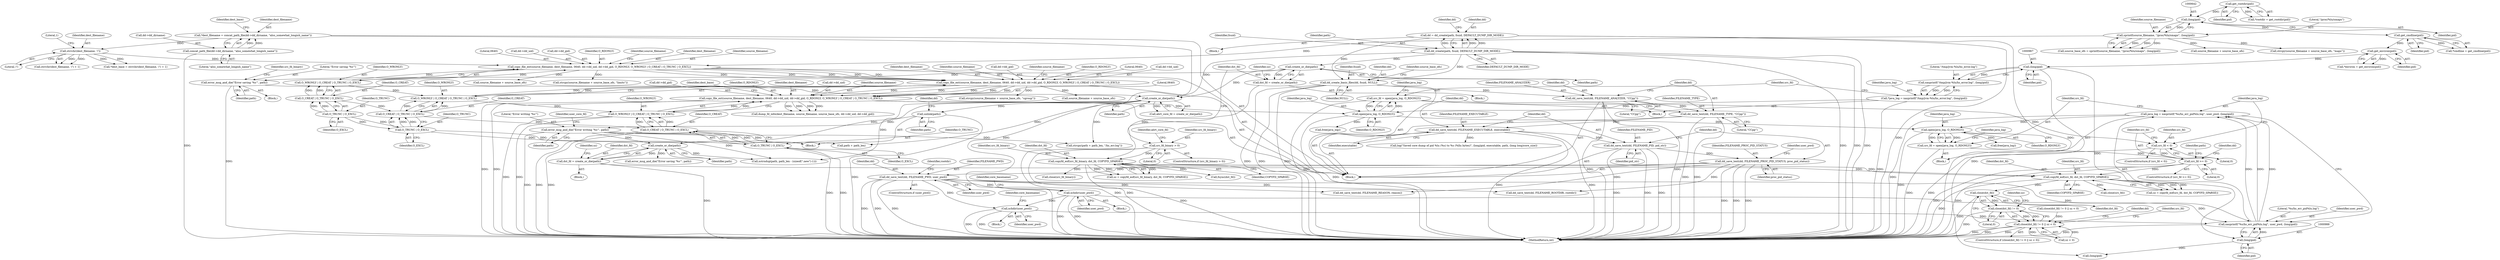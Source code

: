 digraph "0_abrt_4f2c1ddd3e3b81d2d5146b883115371f1cada9f9@API" {
"1001022" [label="(Call,close(dst_fd))"];
"1001015" [label="(Call,copyfd_eof(src_fd, dst_fd, COPYFD_SPARSE))"];
"1000998" [label="(Call,src_fd >= 0)"];
"1000978" [label="(Call,src_fd < 0)"];
"1000970" [label="(Call,src_fd = open(java_log, O_RDONLY))"];
"1000972" [label="(Call,open(java_log, O_RDONLY))"];
"1000962" [label="(Call,*java_log = xasprintf(\"/tmp/jvm-%lu/hs_error.log\", (long)pid))"];
"1000964" [label="(Call,xasprintf(\"/tmp/jvm-%lu/hs_error.log\", (long)pid))"];
"1000966" [label="(Call,(long)pid)"];
"1000822" [label="(Call,get_environ(pid))"];
"1000815" [label="(Call,get_cmdline(pid))"];
"1000641" [label="(Call,(long)pid)"];
"1000628" [label="(Call,get_rootdir(pid))"];
"1000724" [label="(Call,copy_file_ext(source_filename, dest_filename, 0640, dd->dd_uid, dd->dd_gid, O_RDONLY, O_WRONLY | O_CREAT | O_TRUNC | O_EXCL))"];
"1000698" [label="(Call,copy_file_ext(source_filename, dest_filename, 0640, dd->dd_uid, dd->dd_gid, O_RDONLY, O_WRONLY | O_CREAT | O_TRUNC | O_EXCL))"];
"1000672" [label="(Call,copy_file_ext(source_filename, dest_filename, 0640, dd->dd_uid, dd->dd_gid, O_RDONLY, O_WRONLY | O_CREAT | O_TRUNC | O_EXCL))"];
"1000638" [label="(Call,sprintf(source_filename, \"/proc/%lu/smaps\", (long)pid))"];
"1000660" [label="(Call,strrchr(dest_filename, '/'))"];
"1000649" [label="(Call,*dest_filename = concat_path_file(dd->dd_dirname, \"also_somewhat_longish_name\"))"];
"1000651" [label="(Call,concat_path_file(dd->dd_dirname, \"also_somewhat_longish_name\"))"];
"1000683" [label="(Call,O_WRONLY | O_CREAT | O_TRUNC | O_EXCL)"];
"1000685" [label="(Call,O_CREAT | O_TRUNC | O_EXCL)"];
"1000687" [label="(Call,O_TRUNC | O_EXCL)"];
"1000709" [label="(Call,O_WRONLY | O_CREAT | O_TRUNC | O_EXCL)"];
"1000711" [label="(Call,O_CREAT | O_TRUNC | O_EXCL)"];
"1000713" [label="(Call,O_TRUNC | O_EXCL)"];
"1000735" [label="(Call,O_WRONLY | O_CREAT | O_TRUNC | O_EXCL)"];
"1000737" [label="(Call,O_CREAT | O_TRUNC | O_EXCL)"];
"1000739" [label="(Call,O_TRUNC | O_EXCL)"];
"1000990" [label="(Call,src_fd = open(java_log, O_RDONLY))"];
"1000992" [label="(Call,open(java_log, O_RDONLY))"];
"1000982" [label="(Call,java_log = xasprintf(\"%s/hs_err_pid%lu.log\", user_pwd, (long)pid))"];
"1000984" [label="(Call,xasprintf(\"%s/hs_err_pid%lu.log\", user_pwd, (long)pid))"];
"1000779" [label="(Call,dd_save_text(dd, FILENAME_PWD, user_pwd))"];
"1000773" [label="(Call,dd_save_text(dd, FILENAME_PROC_PID_STATUS, proc_pid_status))"];
"1000769" [label="(Call,dd_save_text(dd, FILENAME_PID, pid_str))"];
"1000765" [label="(Call,dd_save_text(dd, FILENAME_EXECUTABLE, executable))"];
"1000761" [label="(Call,dd_save_text(dd, FILENAME_TYPE, \"CCpp\"))"];
"1000757" [label="(Call,dd_save_text(dd, FILENAME_ANALYZER, \"CCpp\"))"];
"1000630" [label="(Call,dd_create_basic_files(dd, fsuid, NULL))"];
"1000616" [label="(Call,dd = dd_create(path, fsuid, DEFAULT_DUMP_DIR_MODE))"];
"1000618" [label="(Call,dd_create(path, fsuid, DEFAULT_DUMP_DIR_MODE))"];
"1000926" [label="(Call,xchdir(user_pwd))"];
"1000956" [label="(Call,xchdir(user_pwd))"];
"1000987" [label="(Call,(long)pid)"];
"1001008" [label="(Call,dst_fd = create_or_die(path))"];
"1001010" [label="(Call,create_or_die(path))"];
"1000892" [label="(Call,create_or_die(path))"];
"1000884" [label="(Call,error_msg_and_die(\"Error saving '%s'\", path))"];
"1000858" [label="(Call,create_or_die(path))"];
"1000930" [label="(Call,error_msg_and_die(\"Error writing '%s'\", path))"];
"1000917" [label="(Call,unlink(path))"];
"1000863" [label="(Call,copyfd_eof(src_fd_binary, dst_fd, COPYFD_SPARSE))"];
"1000851" [label="(Call,src_fd_binary > 0)"];
"1000856" [label="(Call,dst_fd = create_or_die(path))"];
"1001021" [label="(Call,close(dst_fd) != 0)"];
"1001020" [label="(Call,close(dst_fd) != 0 || sz < 0)"];
"1000629" [label="(Identifier,pid)"];
"1000890" [label="(Call,abrt_core_fd = create_or_die(path))"];
"1000660" [label="(Call,strrchr(dest_filename, '/'))"];
"1000870" [label="(Call,fsync(dst_fd))"];
"1001013" [label="(Call,sz = copyfd_eof(src_fd, dst_fd, COPYFD_SPARSE))"];
"1001017" [label="(Identifier,dst_fd)"];
"1000858" [label="(Call,create_or_die(path))"];
"1000651" [label="(Call,concat_path_file(dd->dd_dirname, \"also_somewhat_longish_name\"))"];
"1000926" [label="(Call,xchdir(user_pwd))"];
"1000727" [label="(Literal,0640)"];
"1000745" [label="(Call,dump_fd_info(dest_filename, source_filename, source_base_ofs, dd->dd_uid, dd->dd_gid))"];
"1001031" [label="(Call,error_msg_and_die(\"Error saving '%s'\", path))"];
"1000959" [label="(Identifier,core_basename)"];
"1000623" [label="(Identifier,dd)"];
"1000768" [label="(Identifier,executable)"];
"1000685" [label="(Call,O_CREAT | O_TRUNC | O_EXCL)"];
"1000881" [label="(Block,)"];
"1000663" [label="(Literal,1)"];
"1000780" [label="(Identifier,dd)"];
"1000806" [label="(Call,dd_save_text(dd, FILENAME_REASON, reason))"];
"1000757" [label="(Call,dd_save_text(dd, FILENAME_ANALYZER, \"CCpp\"))"];
"1000760" [label="(Literal,\"CCpp\")"];
"1000931" [label="(Literal,\"Error writing '%s'\")"];
"1000963" [label="(Identifier,java_log)"];
"1000731" [label="(Call,dd->dd_gid)"];
"1000970" [label="(Call,src_fd = open(java_log, O_RDONLY))"];
"1000630" [label="(Call,dd_create_basic_files(dd, fsuid, NULL))"];
"1000738" [label="(Identifier,O_CREAT)"];
"1000956" [label="(Call,xchdir(user_pwd))"];
"1000815" [label="(Call,get_cmdline(pid))"];
"1000854" [label="(Block,)"];
"1000997" [label="(ControlStructure,if (src_fd >= 0))"];
"1000689" [label="(Identifier,O_EXCL)"];
"1001003" [label="(Call,path + path_len)"];
"1000690" [label="(Call,strcpy(source_filename + source_base_ofs, \"limits\"))"];
"1000739" [label="(Call,O_TRUNC | O_EXCL)"];
"1000710" [label="(Identifier,O_WRONLY)"];
"1000962" [label="(Call,*java_log = xasprintf(\"/tmp/jvm-%lu/hs_error.log\", (long)pid))"];
"1000782" [label="(Identifier,user_pwd)"];
"1000675" [label="(Literal,0640)"];
"1000974" [label="(Identifier,O_RDONLY)"];
"1000927" [label="(Identifier,user_pwd)"];
"1000994" [label="(Identifier,O_RDONLY)"];
"1001008" [label="(Call,dst_fd = create_or_die(path))"];
"1000978" [label="(Call,src_fd < 0)"];
"1000676" [label="(Call,dd->dd_uid)"];
"1000736" [label="(Identifier,O_WRONLY)"];
"1000873" [label="(Call,close(dst_fd) != 0 || sz < 0)"];
"1000918" [label="(Identifier,path)"];
"1001014" [label="(Identifier,sz)"];
"1000624" [label="(Block,)"];
"1000691" [label="(Call,source_filename + source_base_ofs)"];
"1000996" [label="(Identifier,java_log)"];
"1000664" [label="(Call,strcpy(source_filename + source_base_ofs, \"maps\"))"];
"1000973" [label="(Identifier,java_log)"];
"1000972" [label="(Call,open(java_log, O_RDONLY))"];
"1000683" [label="(Call,O_WRONLY | O_CREAT | O_TRUNC | O_EXCL)"];
"1000957" [label="(Identifier,user_pwd)"];
"1001001" [label="(Block,)"];
"1000743" [label="(Identifier,dest_base)"];
"1000628" [label="(Call,get_rootdir(pid))"];
"1001023" [label="(Identifier,dst_fd)"];
"1000982" [label="(Call,java_log = xasprintf(\"%s/hs_err_pid%lu.log\", user_pwd, (long)pid))"];
"1000813" [label="(Call,*cmdline = get_cmdline(pid))"];
"1000662" [label="(Literal,'/')"];
"1000700" [label="(Identifier,dest_filename)"];
"1000984" [label="(Call,xasprintf(\"%s/hs_err_pid%lu.log\", user_pwd, (long)pid))"];
"1000991" [label="(Identifier,src_fd)"];
"1001010" [label="(Call,create_or_die(path))"];
"1000679" [label="(Call,dd->dd_gid)"];
"1000734" [label="(Identifier,O_RDONLY)"];
"1000857" [label="(Identifier,dst_fd)"];
"1000649" [label="(Call,*dest_filename = concat_path_file(dd->dd_dirname, \"also_somewhat_longish_name\"))"];
"1000893" [label="(Identifier,path)"];
"1000740" [label="(Identifier,O_TRUNC)"];
"1000682" [label="(Identifier,O_RDONLY)"];
"1000769" [label="(Call,dd_save_text(dd, FILENAME_PID, pid_str))"];
"1001019" [label="(ControlStructure,if (close(dst_fd) != 0 || sz < 0))"];
"1001015" [label="(Call,copyfd_eof(src_fd, dst_fd, COPYFD_SPARSE))"];
"1000784" [label="(Identifier,rootdir)"];
"1000770" [label="(Identifier,dd)"];
"1000885" [label="(Literal,\"Error saving '%s'\")"];
"1000816" [label="(Identifier,pid)"];
"1000983" [label="(Identifier,java_log)"];
"1000859" [label="(Identifier,path)"];
"1000850" [label="(ControlStructure,if (src_fd_binary > 0))"];
"1001004" [label="(Identifier,path)"];
"1000884" [label="(Call,error_msg_and_die(\"Error saving '%s'\", path))"];
"1000632" [label="(Identifier,fsuid)"];
"1000888" [label="(Identifier,src_fd_binary)"];
"1000726" [label="(Identifier,dest_filename)"];
"1001021" [label="(Call,close(dst_fd) != 0)"];
"1000975" [label="(Call,free(java_log))"];
"1000699" [label="(Identifier,source_filename)"];
"1000999" [label="(Identifier,src_fd)"];
"1000930" [label="(Call,error_msg_and_die(\"Error writing '%s'\", path))"];
"1000659" [label="(Call,strrchr(dest_filename, '/') + 1)"];
"1000715" [label="(Identifier,O_EXCL)"];
"1000792" [label="(Call,dd_save_text(dd, FILENAME_ROOTDIR, rootdir))"];
"1000672" [label="(Call,copy_file_ext(source_filename, dest_filename, 0640, dd->dd_uid, dd->dd_gid, O_RDONLY, O_WRONLY | O_CREAT | O_TRUNC | O_EXCL))"];
"1000964" [label="(Call,xasprintf(\"/tmp/jvm-%lu/hs_error.log\", (long)pid))"];
"1001009" [label="(Identifier,dst_fd)"];
"1000692" [label="(Identifier,source_filename)"];
"1000652" [label="(Call,dd->dd_dirname)"];
"1000764" [label="(Literal,\"CCpp\")"];
"1000741" [label="(Identifier,O_EXCL)"];
"1000920" [label="(Identifier,dd)"];
"1001011" [label="(Identifier,path)"];
"1000774" [label="(Identifier,dd)"];
"1000886" [label="(Identifier,path)"];
"1000866" [label="(Identifier,COPYFD_SPARSE)"];
"1000916" [label="(Block,)"];
"1000713" [label="(Call,O_TRUNC | O_EXCL)"];
"1001037" [label="(Identifier,dd)"];
"1000977" [label="(ControlStructure,if (src_fd < 0))"];
"1000892" [label="(Call,create_or_die(path))"];
"1000779" [label="(Call,dd_save_text(dd, FILENAME_PWD, user_pwd))"];
"1001002" [label="(Call,strcpy(path + path_len, \"/hs_err.log\"))"];
"1000643" [label="(Identifier,pid)"];
"1000865" [label="(Identifier,dst_fd)"];
"1000705" [label="(Call,dd->dd_gid)"];
"1000971" [label="(Identifier,src_fd)"];
"1000655" [label="(Literal,\"also_somewhat_longish_name\")"];
"1000737" [label="(Call,O_CREAT | O_TRUNC | O_EXCL)"];
"1000985" [label="(Literal,\"%s/hs_err_pid%lu.log\")"];
"1000761" [label="(Call,dd_save_text(dd, FILENAME_TYPE, \"CCpp\"))"];
"1000718" [label="(Identifier,source_filename)"];
"1001046" [label="(Call,xstrndup(path, path_len - (sizeof(\".new\")-1)))"];
"1000758" [label="(Identifier,dd)"];
"1000636" [label="(Call,source_base_ofs = sprintf(source_filename, \"/proc/%lu/smaps\", (long)pid))"];
"1000709" [label="(Call,O_WRONLY | O_CREAT | O_TRUNC | O_EXCL)"];
"1000995" [label="(Call,free(java_log))"];
"1000864" [label="(Identifier,src_fd_binary)"];
"1000856" [label="(Call,dst_fd = create_or_die(path))"];
"1000777" [label="(ControlStructure,if (user_pwd))"];
"1000626" [label="(Call,*rootdir = get_rootdir(pid))"];
"1000823" [label="(Identifier,pid)"];
"1000968" [label="(Identifier,pid)"];
"1000641" [label="(Call,(long)pid)"];
"1000891" [label="(Identifier,abrt_core_fd)"];
"1000887" [label="(Call,close(src_fd_binary))"];
"1000966" [label="(Call,(long)pid)"];
"1000711" [label="(Call,O_CREAT | O_TRUNC | O_EXCL)"];
"1000979" [label="(Identifier,src_fd)"];
"1000728" [label="(Call,dd->dd_uid)"];
"1000638" [label="(Call,sprintf(source_filename, \"/proc/%lu/smaps\", (long)pid))"];
"1001025" [label="(Call,sz < 0)"];
"1000998" [label="(Call,src_fd >= 0)"];
"1000765" [label="(Call,dd_save_text(dd, FILENAME_EXECUTABLE, executable))"];
"1000986" [label="(Identifier,user_pwd)"];
"1000771" [label="(Identifier,FILENAME_PID)"];
"1000620" [label="(Identifier,fsuid)"];
"1000773" [label="(Call,dd_save_text(dd, FILENAME_PROC_PID_STATUS, proc_pid_status))"];
"1000687" [label="(Call,O_TRUNC | O_EXCL)"];
"1000936" [label="(Identifier,user_core_fd)"];
"1001171" [label="(MethodReturn,int)"];
"1000987" [label="(Call,(long)pid)"];
"1000762" [label="(Identifier,dd)"];
"1000658" [label="(Identifier,dest_base)"];
"1000650" [label="(Identifier,dest_filename)"];
"1001067" [label="(Call,(long)pid)"];
"1000639" [label="(Identifier,source_filename)"];
"1000619" [label="(Identifier,path)"];
"1001026" [label="(Identifier,sz)"];
"1000976" [label="(Identifier,java_log)"];
"1001024" [label="(Literal,0)"];
"1000822" [label="(Call,get_environ(pid))"];
"1000661" [label="(Identifier,dest_filename)"];
"1000989" [label="(Identifier,pid)"];
"1000990" [label="(Call,src_fd = open(java_log, O_RDONLY))"];
"1000665" [label="(Call,source_filename + source_base_ofs)"];
"1000633" [label="(Identifier,NULL)"];
"1000617" [label="(Identifier,dd)"];
"1000767" [label="(Identifier,FILENAME_EXECUTABLE)"];
"1000917" [label="(Call,unlink(path))"];
"1000725" [label="(Identifier,source_filename)"];
"1001022" [label="(Call,close(dst_fd))"];
"1000853" [label="(Literal,0)"];
"1000684" [label="(Identifier,O_WRONLY)"];
"1000759" [label="(Identifier,FILENAME_ANALYZER)"];
"1000766" [label="(Identifier,dd)"];
"1001000" [label="(Literal,0)"];
"1000992" [label="(Call,open(java_log, O_RDONLY))"];
"1000932" [label="(Identifier,path)"];
"1000863" [label="(Call,copyfd_eof(src_fd_binary, dst_fd, COPYFD_SPARSE))"];
"1000724" [label="(Call,copy_file_ext(source_filename, dest_filename, 0640, dd->dd_uid, dd->dd_gid, O_RDONLY, O_WRONLY | O_CREAT | O_TRUNC | O_EXCL))"];
"1000993" [label="(Identifier,java_log)"];
"1000925" [label="(Block,)"];
"1000861" [label="(Call,sz = copyfd_eof(src_fd_binary, dst_fd, COPYFD_SPARSE))"];
"1000714" [label="(Identifier,O_TRUNC)"];
"1000929" [label="(Identifier,core_basename)"];
"1000708" [label="(Identifier,O_RDONLY)"];
"1000712" [label="(Identifier,O_CREAT)"];
"1000980" [label="(Literal,0)"];
"1000640" [label="(Literal,\"/proc/%lu/smaps\")"];
"1000851" [label="(Call,src_fd_binary > 0)"];
"1000862" [label="(Identifier,sz)"];
"1000686" [label="(Identifier,O_CREAT)"];
"1000776" [label="(Identifier,proc_pid_status)"];
"1000852" [label="(Identifier,src_fd_binary)"];
"1000981" [label="(Block,)"];
"1000145" [label="(Block,)"];
"1001065" [label="(Call,log(\"Saved core dump of pid %lu (%s) to %s (%llu bytes)\", (long)pid, executable, path, (long long)core_size))"];
"1000618" [label="(Call,dd_create(path, fsuid, DEFAULT_DUMP_DIR_MODE))"];
"1000960" [label="(Block,)"];
"1001018" [label="(Identifier,COPYFD_SPARSE)"];
"1000955" [label="(Block,)"];
"1000735" [label="(Call,O_WRONLY | O_CREAT | O_TRUNC | O_EXCL)"];
"1000621" [label="(Identifier,DEFAULT_DUMP_DIR_MODE)"];
"1000674" [label="(Identifier,dest_filename)"];
"1000781" [label="(Identifier,FILENAME_PWD)"];
"1000775" [label="(Identifier,FILENAME_PROC_PID_STATUS)"];
"1000716" [label="(Call,strcpy(source_filename + source_base_ofs, \"cgroup\"))"];
"1000717" [label="(Call,source_filename + source_base_ofs)"];
"1000616" [label="(Call,dd = dd_create(path, fsuid, DEFAULT_DUMP_DIR_MODE))"];
"1000772" [label="(Identifier,pid_str)"];
"1000763" [label="(Identifier,FILENAME_TYPE)"];
"1000698" [label="(Call,copy_file_ext(source_filename, dest_filename, 0640, dd->dd_uid, dd->dd_gid, O_RDONLY, O_WRONLY | O_CREAT | O_TRUNC | O_EXCL))"];
"1000820" [label="(Call,*environ = get_environ(pid))"];
"1000701" [label="(Literal,0640)"];
"1000702" [label="(Call,dd->dd_uid)"];
"1000965" [label="(Literal,\"/tmp/jvm-%lu/hs_error.log\")"];
"1000631" [label="(Identifier,dd)"];
"1001020" [label="(Call,close(dst_fd) != 0 || sz < 0)"];
"1001030" [label="(Identifier,dd)"];
"1000673" [label="(Identifier,source_filename)"];
"1001034" [label="(Call,close(src_fd))"];
"1000688" [label="(Identifier,O_TRUNC)"];
"1000637" [label="(Identifier,source_base_ofs)"];
"1001035" [label="(Identifier,src_fd)"];
"1000657" [label="(Call,*dest_base = strrchr(dest_filename, '/') + 1)"];
"1000778" [label="(Identifier,user_pwd)"];
"1001016" [label="(Identifier,src_fd)"];
"1001022" -> "1001021"  [label="AST: "];
"1001022" -> "1001023"  [label="CFG: "];
"1001023" -> "1001022"  [label="AST: "];
"1001024" -> "1001022"  [label="CFG: "];
"1001022" -> "1001171"  [label="DDG: "];
"1001022" -> "1001021"  [label="DDG: "];
"1001015" -> "1001022"  [label="DDG: "];
"1001015" -> "1001013"  [label="AST: "];
"1001015" -> "1001018"  [label="CFG: "];
"1001016" -> "1001015"  [label="AST: "];
"1001017" -> "1001015"  [label="AST: "];
"1001018" -> "1001015"  [label="AST: "];
"1001013" -> "1001015"  [label="CFG: "];
"1001015" -> "1001171"  [label="DDG: "];
"1001015" -> "1001013"  [label="DDG: "];
"1001015" -> "1001013"  [label="DDG: "];
"1001015" -> "1001013"  [label="DDG: "];
"1000998" -> "1001015"  [label="DDG: "];
"1001008" -> "1001015"  [label="DDG: "];
"1000863" -> "1001015"  [label="DDG: "];
"1001015" -> "1001034"  [label="DDG: "];
"1000998" -> "1000997"  [label="AST: "];
"1000998" -> "1001000"  [label="CFG: "];
"1000999" -> "1000998"  [label="AST: "];
"1001000" -> "1000998"  [label="AST: "];
"1001004" -> "1000998"  [label="CFG: "];
"1001037" -> "1000998"  [label="CFG: "];
"1000998" -> "1001171"  [label="DDG: "];
"1000998" -> "1001171"  [label="DDG: "];
"1000978" -> "1000998"  [label="DDG: "];
"1000990" -> "1000998"  [label="DDG: "];
"1000978" -> "1000977"  [label="AST: "];
"1000978" -> "1000980"  [label="CFG: "];
"1000979" -> "1000978"  [label="AST: "];
"1000980" -> "1000978"  [label="AST: "];
"1000983" -> "1000978"  [label="CFG: "];
"1000999" -> "1000978"  [label="CFG: "];
"1000978" -> "1001171"  [label="DDG: "];
"1000970" -> "1000978"  [label="DDG: "];
"1000970" -> "1000960"  [label="AST: "];
"1000970" -> "1000972"  [label="CFG: "];
"1000971" -> "1000970"  [label="AST: "];
"1000972" -> "1000970"  [label="AST: "];
"1000976" -> "1000970"  [label="CFG: "];
"1000970" -> "1001171"  [label="DDG: "];
"1000972" -> "1000970"  [label="DDG: "];
"1000972" -> "1000970"  [label="DDG: "];
"1000972" -> "1000974"  [label="CFG: "];
"1000973" -> "1000972"  [label="AST: "];
"1000974" -> "1000972"  [label="AST: "];
"1000972" -> "1001171"  [label="DDG: "];
"1000962" -> "1000972"  [label="DDG: "];
"1000724" -> "1000972"  [label="DDG: "];
"1000972" -> "1000975"  [label="DDG: "];
"1000972" -> "1000992"  [label="DDG: "];
"1000962" -> "1000960"  [label="AST: "];
"1000962" -> "1000964"  [label="CFG: "];
"1000963" -> "1000962"  [label="AST: "];
"1000964" -> "1000962"  [label="AST: "];
"1000971" -> "1000962"  [label="CFG: "];
"1000962" -> "1001171"  [label="DDG: "];
"1000964" -> "1000962"  [label="DDG: "];
"1000964" -> "1000962"  [label="DDG: "];
"1000964" -> "1000966"  [label="CFG: "];
"1000965" -> "1000964"  [label="AST: "];
"1000966" -> "1000964"  [label="AST: "];
"1000966" -> "1000964"  [label="DDG: "];
"1000966" -> "1000968"  [label="CFG: "];
"1000967" -> "1000966"  [label="AST: "];
"1000968" -> "1000966"  [label="AST: "];
"1000822" -> "1000966"  [label="DDG: "];
"1000966" -> "1000987"  [label="DDG: "];
"1000966" -> "1001067"  [label="DDG: "];
"1000822" -> "1000820"  [label="AST: "];
"1000822" -> "1000823"  [label="CFG: "];
"1000823" -> "1000822"  [label="AST: "];
"1000820" -> "1000822"  [label="CFG: "];
"1000822" -> "1000820"  [label="DDG: "];
"1000815" -> "1000822"  [label="DDG: "];
"1000815" -> "1000813"  [label="AST: "];
"1000815" -> "1000816"  [label="CFG: "];
"1000816" -> "1000815"  [label="AST: "];
"1000813" -> "1000815"  [label="CFG: "];
"1000815" -> "1000813"  [label="DDG: "];
"1000641" -> "1000815"  [label="DDG: "];
"1000641" -> "1000638"  [label="AST: "];
"1000641" -> "1000643"  [label="CFG: "];
"1000642" -> "1000641"  [label="AST: "];
"1000643" -> "1000641"  [label="AST: "];
"1000638" -> "1000641"  [label="CFG: "];
"1000641" -> "1000638"  [label="DDG: "];
"1000628" -> "1000641"  [label="DDG: "];
"1000628" -> "1000626"  [label="AST: "];
"1000628" -> "1000629"  [label="CFG: "];
"1000629" -> "1000628"  [label="AST: "];
"1000626" -> "1000628"  [label="CFG: "];
"1000628" -> "1000626"  [label="DDG: "];
"1000724" -> "1000624"  [label="AST: "];
"1000724" -> "1000735"  [label="CFG: "];
"1000725" -> "1000724"  [label="AST: "];
"1000726" -> "1000724"  [label="AST: "];
"1000727" -> "1000724"  [label="AST: "];
"1000728" -> "1000724"  [label="AST: "];
"1000731" -> "1000724"  [label="AST: "];
"1000734" -> "1000724"  [label="AST: "];
"1000735" -> "1000724"  [label="AST: "];
"1000743" -> "1000724"  [label="CFG: "];
"1000724" -> "1001171"  [label="DDG: "];
"1000724" -> "1001171"  [label="DDG: "];
"1000698" -> "1000724"  [label="DDG: "];
"1000698" -> "1000724"  [label="DDG: "];
"1000698" -> "1000724"  [label="DDG: "];
"1000698" -> "1000724"  [label="DDG: "];
"1000698" -> "1000724"  [label="DDG: "];
"1000735" -> "1000724"  [label="DDG: "];
"1000735" -> "1000724"  [label="DDG: "];
"1000724" -> "1000745"  [label="DDG: "];
"1000724" -> "1000745"  [label="DDG: "];
"1000724" -> "1000745"  [label="DDG: "];
"1000724" -> "1000745"  [label="DDG: "];
"1000698" -> "1000624"  [label="AST: "];
"1000698" -> "1000709"  [label="CFG: "];
"1000699" -> "1000698"  [label="AST: "];
"1000700" -> "1000698"  [label="AST: "];
"1000701" -> "1000698"  [label="AST: "];
"1000702" -> "1000698"  [label="AST: "];
"1000705" -> "1000698"  [label="AST: "];
"1000708" -> "1000698"  [label="AST: "];
"1000709" -> "1000698"  [label="AST: "];
"1000718" -> "1000698"  [label="CFG: "];
"1000672" -> "1000698"  [label="DDG: "];
"1000672" -> "1000698"  [label="DDG: "];
"1000672" -> "1000698"  [label="DDG: "];
"1000672" -> "1000698"  [label="DDG: "];
"1000672" -> "1000698"  [label="DDG: "];
"1000709" -> "1000698"  [label="DDG: "];
"1000709" -> "1000698"  [label="DDG: "];
"1000698" -> "1000716"  [label="DDG: "];
"1000698" -> "1000717"  [label="DDG: "];
"1000672" -> "1000624"  [label="AST: "];
"1000672" -> "1000683"  [label="CFG: "];
"1000673" -> "1000672"  [label="AST: "];
"1000674" -> "1000672"  [label="AST: "];
"1000675" -> "1000672"  [label="AST: "];
"1000676" -> "1000672"  [label="AST: "];
"1000679" -> "1000672"  [label="AST: "];
"1000682" -> "1000672"  [label="AST: "];
"1000683" -> "1000672"  [label="AST: "];
"1000692" -> "1000672"  [label="CFG: "];
"1000638" -> "1000672"  [label="DDG: "];
"1000660" -> "1000672"  [label="DDG: "];
"1000683" -> "1000672"  [label="DDG: "];
"1000683" -> "1000672"  [label="DDG: "];
"1000672" -> "1000690"  [label="DDG: "];
"1000672" -> "1000691"  [label="DDG: "];
"1000638" -> "1000636"  [label="AST: "];
"1000639" -> "1000638"  [label="AST: "];
"1000640" -> "1000638"  [label="AST: "];
"1000636" -> "1000638"  [label="CFG: "];
"1000638" -> "1000636"  [label="DDG: "];
"1000638" -> "1000636"  [label="DDG: "];
"1000638" -> "1000636"  [label="DDG: "];
"1000638" -> "1000664"  [label="DDG: "];
"1000638" -> "1000665"  [label="DDG: "];
"1000660" -> "1000659"  [label="AST: "];
"1000660" -> "1000662"  [label="CFG: "];
"1000661" -> "1000660"  [label="AST: "];
"1000662" -> "1000660"  [label="AST: "];
"1000663" -> "1000660"  [label="CFG: "];
"1000660" -> "1000657"  [label="DDG: "];
"1000660" -> "1000657"  [label="DDG: "];
"1000660" -> "1000659"  [label="DDG: "];
"1000660" -> "1000659"  [label="DDG: "];
"1000649" -> "1000660"  [label="DDG: "];
"1000649" -> "1000624"  [label="AST: "];
"1000649" -> "1000651"  [label="CFG: "];
"1000650" -> "1000649"  [label="AST: "];
"1000651" -> "1000649"  [label="AST: "];
"1000658" -> "1000649"  [label="CFG: "];
"1000649" -> "1001171"  [label="DDG: "];
"1000651" -> "1000649"  [label="DDG: "];
"1000651" -> "1000649"  [label="DDG: "];
"1000651" -> "1000655"  [label="CFG: "];
"1000652" -> "1000651"  [label="AST: "];
"1000655" -> "1000651"  [label="AST: "];
"1000651" -> "1001171"  [label="DDG: "];
"1000683" -> "1000685"  [label="CFG: "];
"1000684" -> "1000683"  [label="AST: "];
"1000685" -> "1000683"  [label="AST: "];
"1000685" -> "1000683"  [label="DDG: "];
"1000685" -> "1000683"  [label="DDG: "];
"1000683" -> "1000709"  [label="DDG: "];
"1000685" -> "1000687"  [label="CFG: "];
"1000686" -> "1000685"  [label="AST: "];
"1000687" -> "1000685"  [label="AST: "];
"1000687" -> "1000685"  [label="DDG: "];
"1000687" -> "1000685"  [label="DDG: "];
"1000685" -> "1000711"  [label="DDG: "];
"1000687" -> "1000689"  [label="CFG: "];
"1000688" -> "1000687"  [label="AST: "];
"1000689" -> "1000687"  [label="AST: "];
"1000687" -> "1000713"  [label="DDG: "];
"1000687" -> "1000713"  [label="DDG: "];
"1000709" -> "1000711"  [label="CFG: "];
"1000710" -> "1000709"  [label="AST: "];
"1000711" -> "1000709"  [label="AST: "];
"1000711" -> "1000709"  [label="DDG: "];
"1000711" -> "1000709"  [label="DDG: "];
"1000709" -> "1000735"  [label="DDG: "];
"1000711" -> "1000713"  [label="CFG: "];
"1000712" -> "1000711"  [label="AST: "];
"1000713" -> "1000711"  [label="AST: "];
"1000713" -> "1000711"  [label="DDG: "];
"1000713" -> "1000711"  [label="DDG: "];
"1000711" -> "1000737"  [label="DDG: "];
"1000713" -> "1000715"  [label="CFG: "];
"1000714" -> "1000713"  [label="AST: "];
"1000715" -> "1000713"  [label="AST: "];
"1000713" -> "1000739"  [label="DDG: "];
"1000713" -> "1000739"  [label="DDG: "];
"1000735" -> "1000737"  [label="CFG: "];
"1000736" -> "1000735"  [label="AST: "];
"1000737" -> "1000735"  [label="AST: "];
"1000735" -> "1001171"  [label="DDG: "];
"1000735" -> "1001171"  [label="DDG: "];
"1000737" -> "1000735"  [label="DDG: "];
"1000737" -> "1000735"  [label="DDG: "];
"1000737" -> "1000739"  [label="CFG: "];
"1000738" -> "1000737"  [label="AST: "];
"1000739" -> "1000737"  [label="AST: "];
"1000737" -> "1001171"  [label="DDG: "];
"1000737" -> "1001171"  [label="DDG: "];
"1000739" -> "1000737"  [label="DDG: "];
"1000739" -> "1000737"  [label="DDG: "];
"1000739" -> "1000741"  [label="CFG: "];
"1000740" -> "1000739"  [label="AST: "];
"1000741" -> "1000739"  [label="AST: "];
"1000739" -> "1001171"  [label="DDG: "];
"1000739" -> "1001171"  [label="DDG: "];
"1000990" -> "1000981"  [label="AST: "];
"1000990" -> "1000992"  [label="CFG: "];
"1000991" -> "1000990"  [label="AST: "];
"1000992" -> "1000990"  [label="AST: "];
"1000996" -> "1000990"  [label="CFG: "];
"1000990" -> "1001171"  [label="DDG: "];
"1000992" -> "1000990"  [label="DDG: "];
"1000992" -> "1000990"  [label="DDG: "];
"1000992" -> "1000994"  [label="CFG: "];
"1000993" -> "1000992"  [label="AST: "];
"1000994" -> "1000992"  [label="AST: "];
"1000992" -> "1001171"  [label="DDG: "];
"1000982" -> "1000992"  [label="DDG: "];
"1000992" -> "1000995"  [label="DDG: "];
"1000982" -> "1000981"  [label="AST: "];
"1000982" -> "1000984"  [label="CFG: "];
"1000983" -> "1000982"  [label="AST: "];
"1000984" -> "1000982"  [label="AST: "];
"1000991" -> "1000982"  [label="CFG: "];
"1000982" -> "1001171"  [label="DDG: "];
"1000984" -> "1000982"  [label="DDG: "];
"1000984" -> "1000982"  [label="DDG: "];
"1000984" -> "1000982"  [label="DDG: "];
"1000984" -> "1000987"  [label="CFG: "];
"1000985" -> "1000984"  [label="AST: "];
"1000986" -> "1000984"  [label="AST: "];
"1000987" -> "1000984"  [label="AST: "];
"1000984" -> "1001171"  [label="DDG: "];
"1000779" -> "1000984"  [label="DDG: "];
"1000926" -> "1000984"  [label="DDG: "];
"1000956" -> "1000984"  [label="DDG: "];
"1000987" -> "1000984"  [label="DDG: "];
"1000779" -> "1000777"  [label="AST: "];
"1000779" -> "1000782"  [label="CFG: "];
"1000780" -> "1000779"  [label="AST: "];
"1000781" -> "1000779"  [label="AST: "];
"1000782" -> "1000779"  [label="AST: "];
"1000784" -> "1000779"  [label="CFG: "];
"1000779" -> "1001171"  [label="DDG: "];
"1000779" -> "1001171"  [label="DDG: "];
"1000779" -> "1001171"  [label="DDG: "];
"1000773" -> "1000779"  [label="DDG: "];
"1000779" -> "1000792"  [label="DDG: "];
"1000779" -> "1000806"  [label="DDG: "];
"1000779" -> "1000926"  [label="DDG: "];
"1000779" -> "1000956"  [label="DDG: "];
"1000773" -> "1000624"  [label="AST: "];
"1000773" -> "1000776"  [label="CFG: "];
"1000774" -> "1000773"  [label="AST: "];
"1000775" -> "1000773"  [label="AST: "];
"1000776" -> "1000773"  [label="AST: "];
"1000778" -> "1000773"  [label="CFG: "];
"1000773" -> "1001171"  [label="DDG: "];
"1000773" -> "1001171"  [label="DDG: "];
"1000773" -> "1001171"  [label="DDG: "];
"1000769" -> "1000773"  [label="DDG: "];
"1000773" -> "1000792"  [label="DDG: "];
"1000773" -> "1000806"  [label="DDG: "];
"1000769" -> "1000624"  [label="AST: "];
"1000769" -> "1000772"  [label="CFG: "];
"1000770" -> "1000769"  [label="AST: "];
"1000771" -> "1000769"  [label="AST: "];
"1000772" -> "1000769"  [label="AST: "];
"1000774" -> "1000769"  [label="CFG: "];
"1000769" -> "1001171"  [label="DDG: "];
"1000769" -> "1001171"  [label="DDG: "];
"1000769" -> "1001171"  [label="DDG: "];
"1000765" -> "1000769"  [label="DDG: "];
"1000765" -> "1000624"  [label="AST: "];
"1000765" -> "1000768"  [label="CFG: "];
"1000766" -> "1000765"  [label="AST: "];
"1000767" -> "1000765"  [label="AST: "];
"1000768" -> "1000765"  [label="AST: "];
"1000770" -> "1000765"  [label="CFG: "];
"1000765" -> "1001171"  [label="DDG: "];
"1000765" -> "1001171"  [label="DDG: "];
"1000761" -> "1000765"  [label="DDG: "];
"1000765" -> "1001065"  [label="DDG: "];
"1000761" -> "1000624"  [label="AST: "];
"1000761" -> "1000764"  [label="CFG: "];
"1000762" -> "1000761"  [label="AST: "];
"1000763" -> "1000761"  [label="AST: "];
"1000764" -> "1000761"  [label="AST: "];
"1000766" -> "1000761"  [label="CFG: "];
"1000761" -> "1001171"  [label="DDG: "];
"1000761" -> "1001171"  [label="DDG: "];
"1000757" -> "1000761"  [label="DDG: "];
"1000757" -> "1000624"  [label="AST: "];
"1000757" -> "1000760"  [label="CFG: "];
"1000758" -> "1000757"  [label="AST: "];
"1000759" -> "1000757"  [label="AST: "];
"1000760" -> "1000757"  [label="AST: "];
"1000762" -> "1000757"  [label="CFG: "];
"1000757" -> "1001171"  [label="DDG: "];
"1000757" -> "1001171"  [label="DDG: "];
"1000630" -> "1000757"  [label="DDG: "];
"1000630" -> "1000624"  [label="AST: "];
"1000630" -> "1000633"  [label="CFG: "];
"1000631" -> "1000630"  [label="AST: "];
"1000632" -> "1000630"  [label="AST: "];
"1000633" -> "1000630"  [label="AST: "];
"1000637" -> "1000630"  [label="CFG: "];
"1000630" -> "1001171"  [label="DDG: "];
"1000630" -> "1001171"  [label="DDG: "];
"1000630" -> "1001171"  [label="DDG: "];
"1000616" -> "1000630"  [label="DDG: "];
"1000618" -> "1000630"  [label="DDG: "];
"1000616" -> "1000145"  [label="AST: "];
"1000616" -> "1000618"  [label="CFG: "];
"1000617" -> "1000616"  [label="AST: "];
"1000618" -> "1000616"  [label="AST: "];
"1000623" -> "1000616"  [label="CFG: "];
"1000616" -> "1001171"  [label="DDG: "];
"1000616" -> "1001171"  [label="DDG: "];
"1000618" -> "1000616"  [label="DDG: "];
"1000618" -> "1000616"  [label="DDG: "];
"1000618" -> "1000616"  [label="DDG: "];
"1000618" -> "1000621"  [label="CFG: "];
"1000619" -> "1000618"  [label="AST: "];
"1000620" -> "1000618"  [label="AST: "];
"1000621" -> "1000618"  [label="AST: "];
"1000618" -> "1001171"  [label="DDG: "];
"1000618" -> "1001171"  [label="DDG: "];
"1000618" -> "1001171"  [label="DDG: "];
"1000618" -> "1000858"  [label="DDG: "];
"1000618" -> "1000892"  [label="DDG: "];
"1000926" -> "1000925"  [label="AST: "];
"1000926" -> "1000927"  [label="CFG: "];
"1000927" -> "1000926"  [label="AST: "];
"1000929" -> "1000926"  [label="CFG: "];
"1000926" -> "1001171"  [label="DDG: "];
"1000926" -> "1001171"  [label="DDG: "];
"1000926" -> "1000956"  [label="DDG: "];
"1000956" -> "1000955"  [label="AST: "];
"1000956" -> "1000957"  [label="CFG: "];
"1000957" -> "1000956"  [label="AST: "];
"1000959" -> "1000956"  [label="CFG: "];
"1000956" -> "1001171"  [label="DDG: "];
"1000956" -> "1001171"  [label="DDG: "];
"1000987" -> "1000989"  [label="CFG: "];
"1000988" -> "1000987"  [label="AST: "];
"1000989" -> "1000987"  [label="AST: "];
"1000987" -> "1001067"  [label="DDG: "];
"1001008" -> "1001001"  [label="AST: "];
"1001008" -> "1001010"  [label="CFG: "];
"1001009" -> "1001008"  [label="AST: "];
"1001010" -> "1001008"  [label="AST: "];
"1001014" -> "1001008"  [label="CFG: "];
"1001008" -> "1001171"  [label="DDG: "];
"1001010" -> "1001008"  [label="DDG: "];
"1001010" -> "1001011"  [label="CFG: "];
"1001011" -> "1001010"  [label="AST: "];
"1000892" -> "1001010"  [label="DDG: "];
"1000930" -> "1001010"  [label="DDG: "];
"1001010" -> "1001031"  [label="DDG: "];
"1001010" -> "1001046"  [label="DDG: "];
"1000892" -> "1000890"  [label="AST: "];
"1000892" -> "1000893"  [label="CFG: "];
"1000893" -> "1000892"  [label="AST: "];
"1000890" -> "1000892"  [label="CFG: "];
"1000892" -> "1000890"  [label="DDG: "];
"1000884" -> "1000892"  [label="DDG: "];
"1000858" -> "1000892"  [label="DDG: "];
"1000892" -> "1000917"  [label="DDG: "];
"1000892" -> "1001002"  [label="DDG: "];
"1000892" -> "1001003"  [label="DDG: "];
"1000892" -> "1001046"  [label="DDG: "];
"1000884" -> "1000881"  [label="AST: "];
"1000884" -> "1000886"  [label="CFG: "];
"1000885" -> "1000884"  [label="AST: "];
"1000886" -> "1000884"  [label="AST: "];
"1000888" -> "1000884"  [label="CFG: "];
"1000884" -> "1001171"  [label="DDG: "];
"1000858" -> "1000884"  [label="DDG: "];
"1000858" -> "1000856"  [label="AST: "];
"1000858" -> "1000859"  [label="CFG: "];
"1000859" -> "1000858"  [label="AST: "];
"1000856" -> "1000858"  [label="CFG: "];
"1000858" -> "1000856"  [label="DDG: "];
"1000930" -> "1000916"  [label="AST: "];
"1000930" -> "1000932"  [label="CFG: "];
"1000931" -> "1000930"  [label="AST: "];
"1000932" -> "1000930"  [label="AST: "];
"1000936" -> "1000930"  [label="CFG: "];
"1000930" -> "1001171"  [label="DDG: "];
"1000917" -> "1000930"  [label="DDG: "];
"1000930" -> "1001002"  [label="DDG: "];
"1000930" -> "1001003"  [label="DDG: "];
"1000930" -> "1001046"  [label="DDG: "];
"1000917" -> "1000916"  [label="AST: "];
"1000917" -> "1000918"  [label="CFG: "];
"1000918" -> "1000917"  [label="AST: "];
"1000920" -> "1000917"  [label="CFG: "];
"1000917" -> "1001171"  [label="DDG: "];
"1000863" -> "1000861"  [label="AST: "];
"1000863" -> "1000866"  [label="CFG: "];
"1000864" -> "1000863"  [label="AST: "];
"1000865" -> "1000863"  [label="AST: "];
"1000866" -> "1000863"  [label="AST: "];
"1000861" -> "1000863"  [label="CFG: "];
"1000863" -> "1001171"  [label="DDG: "];
"1000863" -> "1000861"  [label="DDG: "];
"1000863" -> "1000861"  [label="DDG: "];
"1000863" -> "1000861"  [label="DDG: "];
"1000851" -> "1000863"  [label="DDG: "];
"1000856" -> "1000863"  [label="DDG: "];
"1000863" -> "1000870"  [label="DDG: "];
"1000863" -> "1000887"  [label="DDG: "];
"1000851" -> "1000850"  [label="AST: "];
"1000851" -> "1000853"  [label="CFG: "];
"1000852" -> "1000851"  [label="AST: "];
"1000853" -> "1000851"  [label="AST: "];
"1000857" -> "1000851"  [label="CFG: "];
"1000891" -> "1000851"  [label="CFG: "];
"1000851" -> "1001171"  [label="DDG: "];
"1000851" -> "1001171"  [label="DDG: "];
"1000856" -> "1000854"  [label="AST: "];
"1000857" -> "1000856"  [label="AST: "];
"1000862" -> "1000856"  [label="CFG: "];
"1001021" -> "1001020"  [label="AST: "];
"1001021" -> "1001024"  [label="CFG: "];
"1001024" -> "1001021"  [label="AST: "];
"1001026" -> "1001021"  [label="CFG: "];
"1001020" -> "1001021"  [label="CFG: "];
"1001021" -> "1001171"  [label="DDG: "];
"1001021" -> "1001020"  [label="DDG: "];
"1001021" -> "1001020"  [label="DDG: "];
"1001020" -> "1001019"  [label="AST: "];
"1001020" -> "1001025"  [label="CFG: "];
"1001025" -> "1001020"  [label="AST: "];
"1001030" -> "1001020"  [label="CFG: "];
"1001035" -> "1001020"  [label="CFG: "];
"1001020" -> "1001171"  [label="DDG: "];
"1001020" -> "1001171"  [label="DDG: "];
"1001020" -> "1001171"  [label="DDG: "];
"1000873" -> "1001020"  [label="DDG: "];
"1001025" -> "1001020"  [label="DDG: "];
"1001025" -> "1001020"  [label="DDG: "];
}
